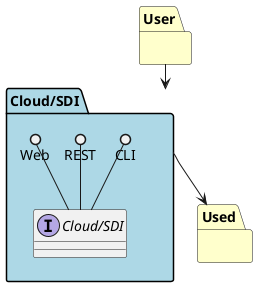 @startuml

package "User" #ffffcc {

}

package "Used" #ffffcc {

}

package "Cloud/SDI" #lightblue {

    interface "Cloud/SDI" {
    }

    CLI ()-- "Cloud/SDI"
    REST ()-- "Cloud/SDI"
    Web ()-- "Cloud/SDI"
}

User --> "Cloud/SDI"
"Cloud/SDI" --> Used

@enduml
